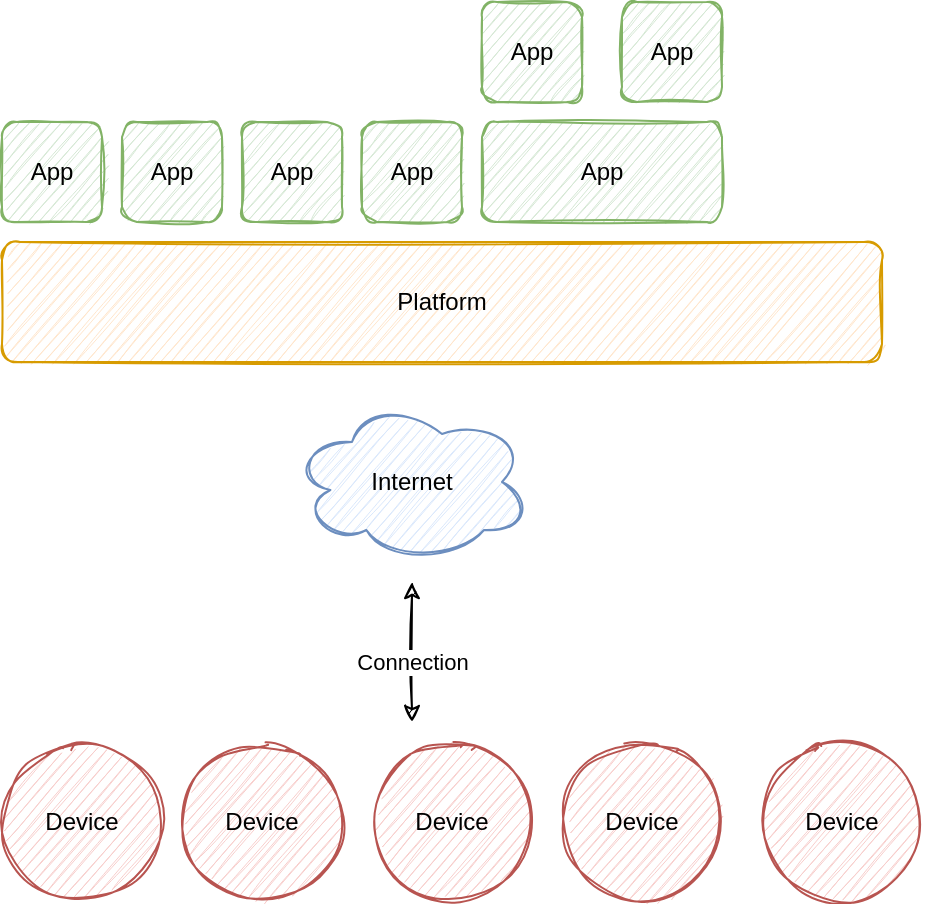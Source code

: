 <mxfile version="13.5.7" type="device" pages="2"><diagram id="1X9T6f1LK77kzLOOlxXB" name="Big Picture"><mxGraphModel dx="1552" dy="1309" grid="1" gridSize="10" guides="1" tooltips="1" connect="1" arrows="1" fold="1" page="1" pageScale="1" pageWidth="850" pageHeight="1100" math="0" shadow="0"><root><mxCell id="0"/><mxCell id="1" parent="0"/><mxCell id="lW61SDsN6sn3ZBDrsaeP-1" value="Platform" style="whiteSpace=wrap;html=1;fillColor=#ffe6cc;strokeColor=#d79b00;sketch=1;rounded=1;" parent="1" vertex="1"><mxGeometry x="220" y="490" width="440" height="60" as="geometry"/></mxCell><mxCell id="lW61SDsN6sn3ZBDrsaeP-2" value="Internet" style="ellipse;shape=cloud;whiteSpace=wrap;html=1;fillColor=#dae8fc;strokeColor=#6c8ebf;sketch=1;rounded=1;" parent="1" vertex="1"><mxGeometry x="365" y="570" width="120" height="80" as="geometry"/></mxCell><mxCell id="lW61SDsN6sn3ZBDrsaeP-3" value="App" style="whiteSpace=wrap;html=1;aspect=fixed;fillColor=#d5e8d4;strokeColor=#82b366;sketch=1;rounded=1;" parent="1" vertex="1"><mxGeometry x="220" y="430" width="50" height="50" as="geometry"/></mxCell><mxCell id="lW61SDsN6sn3ZBDrsaeP-4" value="App" style="whiteSpace=wrap;html=1;aspect=fixed;fillColor=#d5e8d4;strokeColor=#82b366;sketch=1;rounded=1;" parent="1" vertex="1"><mxGeometry x="280" y="430" width="50" height="50" as="geometry"/></mxCell><mxCell id="lW61SDsN6sn3ZBDrsaeP-5" value="App" style="whiteSpace=wrap;html=1;aspect=fixed;fillColor=#d5e8d4;strokeColor=#82b366;sketch=1;rounded=1;" parent="1" vertex="1"><mxGeometry x="340" y="430" width="50" height="50" as="geometry"/></mxCell><mxCell id="lW61SDsN6sn3ZBDrsaeP-6" value="App" style="whiteSpace=wrap;html=1;aspect=fixed;fillColor=#d5e8d4;strokeColor=#82b366;sketch=1;rounded=1;" parent="1" vertex="1"><mxGeometry x="400" y="430" width="50" height="50" as="geometry"/></mxCell><mxCell id="lW61SDsN6sn3ZBDrsaeP-7" value="App" style="whiteSpace=wrap;html=1;fillColor=#d5e8d4;strokeColor=#82b366;sketch=1;rounded=1;" parent="1" vertex="1"><mxGeometry x="460" y="430" width="120" height="50" as="geometry"/></mxCell><mxCell id="lW61SDsN6sn3ZBDrsaeP-8" value="App" style="whiteSpace=wrap;html=1;aspect=fixed;fillColor=#d5e8d4;strokeColor=#82b366;sketch=1;rounded=1;" parent="1" vertex="1"><mxGeometry x="460" y="370" width="50" height="50" as="geometry"/></mxCell><mxCell id="lW61SDsN6sn3ZBDrsaeP-9" value="App" style="whiteSpace=wrap;html=1;aspect=fixed;fillColor=#d5e8d4;strokeColor=#82b366;sketch=1;rounded=1;" parent="1" vertex="1"><mxGeometry x="530" y="370" width="50" height="50" as="geometry"/></mxCell><mxCell id="lW61SDsN6sn3ZBDrsaeP-10" value="Device" style="ellipse;whiteSpace=wrap;html=1;aspect=fixed;fillColor=#f8cecc;strokeColor=#b85450;sketch=1;rounded=1;" parent="1" vertex="1"><mxGeometry x="220" y="740" width="80" height="80" as="geometry"/></mxCell><mxCell id="lW61SDsN6sn3ZBDrsaeP-11" value="Device" style="ellipse;whiteSpace=wrap;html=1;aspect=fixed;fillColor=#f8cecc;strokeColor=#b85450;sketch=1;rounded=1;" parent="1" vertex="1"><mxGeometry x="310" y="740" width="80" height="80" as="geometry"/></mxCell><mxCell id="lW61SDsN6sn3ZBDrsaeP-12" value="Device" style="ellipse;whiteSpace=wrap;html=1;aspect=fixed;fillColor=#f8cecc;strokeColor=#b85450;sketch=1;rounded=1;" parent="1" vertex="1"><mxGeometry x="405" y="740" width="80" height="80" as="geometry"/></mxCell><mxCell id="lW61SDsN6sn3ZBDrsaeP-13" value="Device" style="ellipse;whiteSpace=wrap;html=1;aspect=fixed;fillColor=#f8cecc;strokeColor=#b85450;sketch=1;rounded=1;" parent="1" vertex="1"><mxGeometry x="500" y="740" width="80" height="80" as="geometry"/></mxCell><mxCell id="lW61SDsN6sn3ZBDrsaeP-14" value="Device" style="ellipse;whiteSpace=wrap;html=1;aspect=fixed;fillColor=#f8cecc;strokeColor=#b85450;sketch=1;rounded=1;" parent="1" vertex="1"><mxGeometry x="600" y="740" width="80" height="80" as="geometry"/></mxCell><mxCell id="lW61SDsN6sn3ZBDrsaeP-15" value="" style="endArrow=classic;startArrow=classic;html=1;sketch=1;" parent="1" edge="1"><mxGeometry width="50" height="50" relative="1" as="geometry"><mxPoint x="425" y="730" as="sourcePoint"/><mxPoint x="425" y="660" as="targetPoint"/></mxGeometry></mxCell><mxCell id="lW61SDsN6sn3ZBDrsaeP-16" value="Connection" style="edgeLabel;html=1;align=center;verticalAlign=middle;resizable=0;points=[];sketch=1;rounded=1;" parent="lW61SDsN6sn3ZBDrsaeP-15" vertex="1" connectable="0"><mxGeometry x="0.44" y="-1" relative="1" as="geometry"><mxPoint x="-1" y="20" as="offset"/></mxGeometry></mxCell></root></mxGraphModel></diagram><diagram id="CdQkDGgcKiqz8Gih05FL" name="Platform"><mxGraphModel dx="3342" dy="1841" grid="1" gridSize="10" guides="1" tooltips="1" connect="1" arrows="1" fold="1" page="1" pageScale="1" pageWidth="850" pageHeight="1100" math="0" shadow="0"><root><mxCell id="RL-98VIBOhDU4tNkGr9--0"/><mxCell id="RL-98VIBOhDU4tNkGr9--1" parent="RL-98VIBOhDU4tNkGr9--0"/><mxCell id="RL-98VIBOhDU4tNkGr9--2" value="Connectivity" style="whiteSpace=wrap;html=1;fillColor=#d5e8d4;strokeColor=#82b366;sketch=1;" vertex="1" parent="RL-98VIBOhDU4tNkGr9--1"><mxGeometry x="160" y="690" width="540" height="60" as="geometry"/></mxCell><mxCell id="RL-98VIBOhDU4tNkGr9--3" value="Things Management" style="whiteSpace=wrap;html=1;fillColor=#ffe6cc;strokeColor=#d79b00;sketch=1;" vertex="1" parent="RL-98VIBOhDU4tNkGr9--1"><mxGeometry x="170" y="620" width="120" height="60" as="geometry"/></mxCell><mxCell id="RL-98VIBOhDU4tNkGr9--4" value="Data Management" style="whiteSpace=wrap;html=1;fillColor=#ffe6cc;strokeColor=#d79b00;sketch=1;" vertex="1" parent="RL-98VIBOhDU4tNkGr9--1"><mxGeometry x="570" y="620" width="120" height="60" as="geometry"/></mxCell><mxCell id="RL-98VIBOhDU4tNkGr9--5" value="Accounting" style="whiteSpace=wrap;html=1;fillColor=#dae8fc;strokeColor=#6c8ebf;sketch=1;" vertex="1" parent="RL-98VIBOhDU4tNkGr9--1"><mxGeometry x="170" y="550" width="120" height="60" as="geometry"/></mxCell><mxCell id="RL-98VIBOhDU4tNkGr9--6" value="User/Project Management" style="whiteSpace=wrap;html=1;fillColor=#dae8fc;strokeColor=#6c8ebf;sketch=1;" vertex="1" parent="RL-98VIBOhDU4tNkGr9--1"><mxGeometry x="305" y="550" width="120" height="60" as="geometry"/></mxCell><mxCell id="RL-98VIBOhDU4tNkGr9--7" value="APIs" style="whiteSpace=wrap;html=1;fillColor=#dae8fc;strokeColor=#6c8ebf;sketch=1;" vertex="1" parent="RL-98VIBOhDU4tNkGr9--1"><mxGeometry x="440" y="550" width="120" height="60" as="geometry"/></mxCell><mxCell id="RL-98VIBOhDU4tNkGr9--8" value="Analytics" style="whiteSpace=wrap;html=1;fillColor=#dae8fc;strokeColor=#6c8ebf;sketch=1;" vertex="1" parent="RL-98VIBOhDU4tNkGr9--1"><mxGeometry x="570" y="550" width="120" height="60" as="geometry"/></mxCell></root></mxGraphModel></diagram></mxfile>